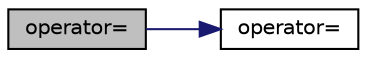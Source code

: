 digraph "operator="
{
  bgcolor="transparent";
  edge [fontname="Helvetica",fontsize="10",labelfontname="Helvetica",labelfontsize="10"];
  node [fontname="Helvetica",fontsize="10",shape=record];
  rankdir="LR";
  Node1150 [label="operator=",height=0.2,width=0.4,color="black", fillcolor="grey75", style="filled", fontcolor="black"];
  Node1150 -> Node1151 [color="midnightblue",fontsize="10",style="solid",fontname="Helvetica"];
  Node1151 [label="operator=",height=0.2,width=0.4,color="black",URL="$a27413.html#a86869c20f18f27212af9bb04f05de137"];
}

